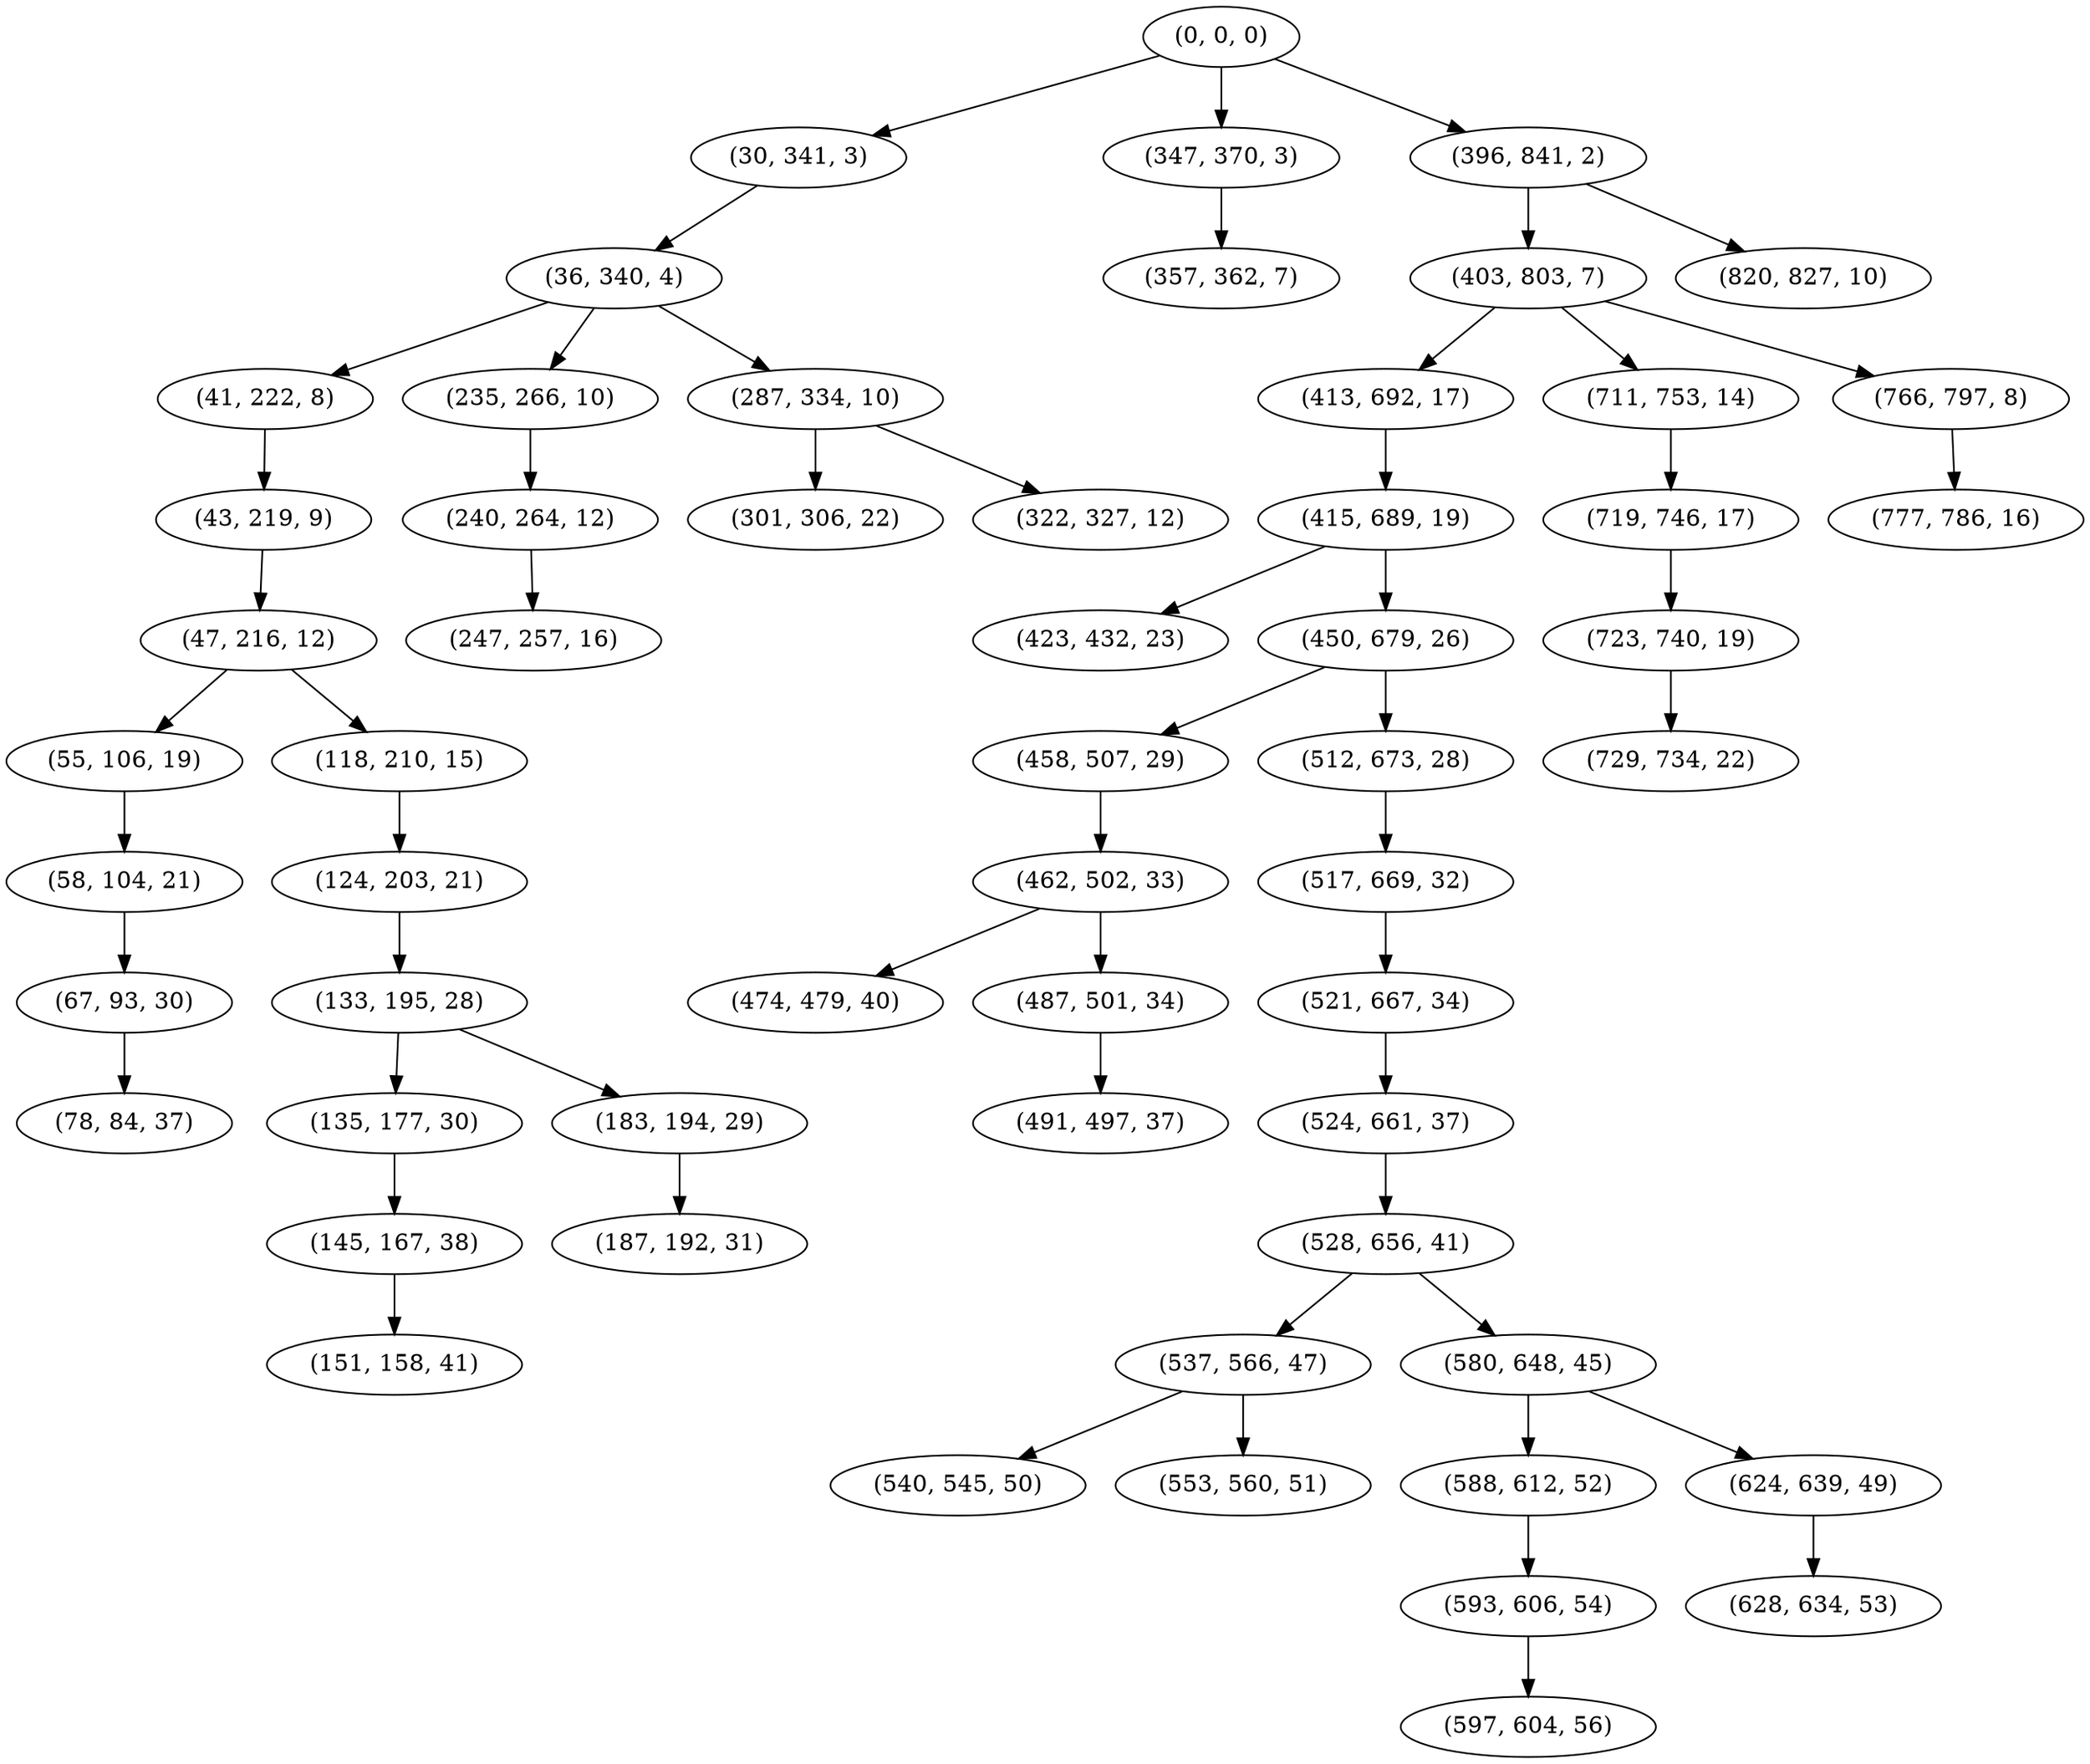 digraph tree {
    "(0, 0, 0)";
    "(30, 341, 3)";
    "(36, 340, 4)";
    "(41, 222, 8)";
    "(43, 219, 9)";
    "(47, 216, 12)";
    "(55, 106, 19)";
    "(58, 104, 21)";
    "(67, 93, 30)";
    "(78, 84, 37)";
    "(118, 210, 15)";
    "(124, 203, 21)";
    "(133, 195, 28)";
    "(135, 177, 30)";
    "(145, 167, 38)";
    "(151, 158, 41)";
    "(183, 194, 29)";
    "(187, 192, 31)";
    "(235, 266, 10)";
    "(240, 264, 12)";
    "(247, 257, 16)";
    "(287, 334, 10)";
    "(301, 306, 22)";
    "(322, 327, 12)";
    "(347, 370, 3)";
    "(357, 362, 7)";
    "(396, 841, 2)";
    "(403, 803, 7)";
    "(413, 692, 17)";
    "(415, 689, 19)";
    "(423, 432, 23)";
    "(450, 679, 26)";
    "(458, 507, 29)";
    "(462, 502, 33)";
    "(474, 479, 40)";
    "(487, 501, 34)";
    "(491, 497, 37)";
    "(512, 673, 28)";
    "(517, 669, 32)";
    "(521, 667, 34)";
    "(524, 661, 37)";
    "(528, 656, 41)";
    "(537, 566, 47)";
    "(540, 545, 50)";
    "(553, 560, 51)";
    "(580, 648, 45)";
    "(588, 612, 52)";
    "(593, 606, 54)";
    "(597, 604, 56)";
    "(624, 639, 49)";
    "(628, 634, 53)";
    "(711, 753, 14)";
    "(719, 746, 17)";
    "(723, 740, 19)";
    "(729, 734, 22)";
    "(766, 797, 8)";
    "(777, 786, 16)";
    "(820, 827, 10)";
    "(0, 0, 0)" -> "(30, 341, 3)";
    "(0, 0, 0)" -> "(347, 370, 3)";
    "(0, 0, 0)" -> "(396, 841, 2)";
    "(30, 341, 3)" -> "(36, 340, 4)";
    "(36, 340, 4)" -> "(41, 222, 8)";
    "(36, 340, 4)" -> "(235, 266, 10)";
    "(36, 340, 4)" -> "(287, 334, 10)";
    "(41, 222, 8)" -> "(43, 219, 9)";
    "(43, 219, 9)" -> "(47, 216, 12)";
    "(47, 216, 12)" -> "(55, 106, 19)";
    "(47, 216, 12)" -> "(118, 210, 15)";
    "(55, 106, 19)" -> "(58, 104, 21)";
    "(58, 104, 21)" -> "(67, 93, 30)";
    "(67, 93, 30)" -> "(78, 84, 37)";
    "(118, 210, 15)" -> "(124, 203, 21)";
    "(124, 203, 21)" -> "(133, 195, 28)";
    "(133, 195, 28)" -> "(135, 177, 30)";
    "(133, 195, 28)" -> "(183, 194, 29)";
    "(135, 177, 30)" -> "(145, 167, 38)";
    "(145, 167, 38)" -> "(151, 158, 41)";
    "(183, 194, 29)" -> "(187, 192, 31)";
    "(235, 266, 10)" -> "(240, 264, 12)";
    "(240, 264, 12)" -> "(247, 257, 16)";
    "(287, 334, 10)" -> "(301, 306, 22)";
    "(287, 334, 10)" -> "(322, 327, 12)";
    "(347, 370, 3)" -> "(357, 362, 7)";
    "(396, 841, 2)" -> "(403, 803, 7)";
    "(396, 841, 2)" -> "(820, 827, 10)";
    "(403, 803, 7)" -> "(413, 692, 17)";
    "(403, 803, 7)" -> "(711, 753, 14)";
    "(403, 803, 7)" -> "(766, 797, 8)";
    "(413, 692, 17)" -> "(415, 689, 19)";
    "(415, 689, 19)" -> "(423, 432, 23)";
    "(415, 689, 19)" -> "(450, 679, 26)";
    "(450, 679, 26)" -> "(458, 507, 29)";
    "(450, 679, 26)" -> "(512, 673, 28)";
    "(458, 507, 29)" -> "(462, 502, 33)";
    "(462, 502, 33)" -> "(474, 479, 40)";
    "(462, 502, 33)" -> "(487, 501, 34)";
    "(487, 501, 34)" -> "(491, 497, 37)";
    "(512, 673, 28)" -> "(517, 669, 32)";
    "(517, 669, 32)" -> "(521, 667, 34)";
    "(521, 667, 34)" -> "(524, 661, 37)";
    "(524, 661, 37)" -> "(528, 656, 41)";
    "(528, 656, 41)" -> "(537, 566, 47)";
    "(528, 656, 41)" -> "(580, 648, 45)";
    "(537, 566, 47)" -> "(540, 545, 50)";
    "(537, 566, 47)" -> "(553, 560, 51)";
    "(580, 648, 45)" -> "(588, 612, 52)";
    "(580, 648, 45)" -> "(624, 639, 49)";
    "(588, 612, 52)" -> "(593, 606, 54)";
    "(593, 606, 54)" -> "(597, 604, 56)";
    "(624, 639, 49)" -> "(628, 634, 53)";
    "(711, 753, 14)" -> "(719, 746, 17)";
    "(719, 746, 17)" -> "(723, 740, 19)";
    "(723, 740, 19)" -> "(729, 734, 22)";
    "(766, 797, 8)" -> "(777, 786, 16)";
}
